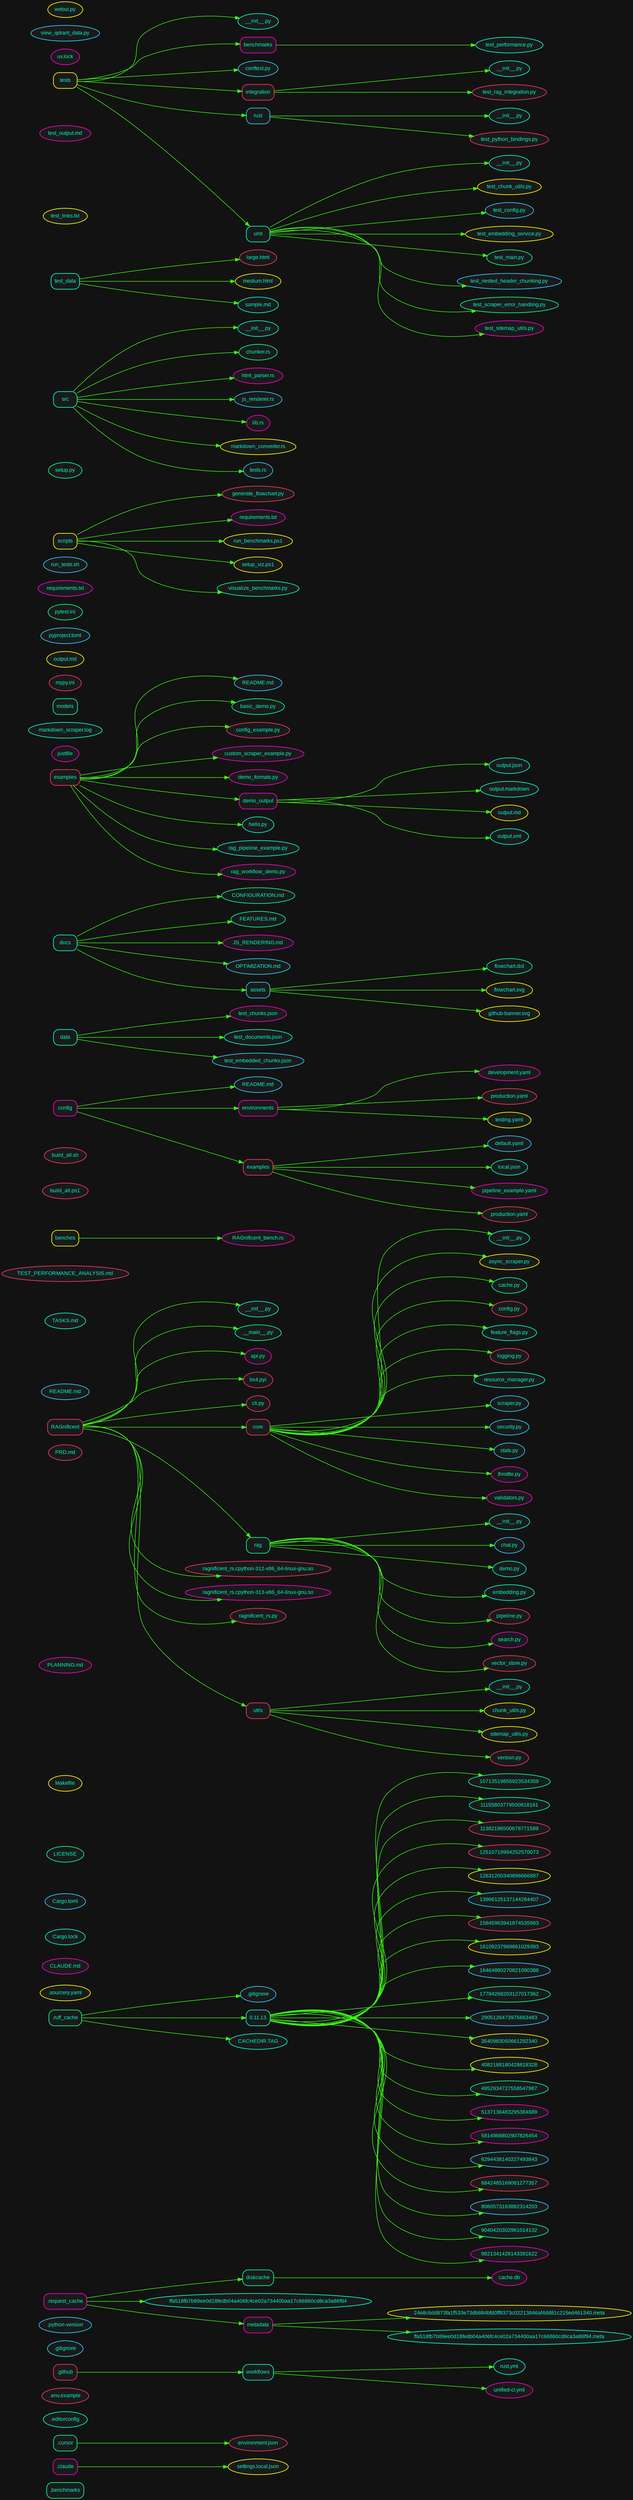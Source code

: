 digraph G {
rankdir=LR;
bgcolor="#121212";
fontname=Arial;
fontsize=12;
node [style="filled, rounded", fillcolor="#1a1a1a", fontcolor="#00ffcc", fontname=Arial, fontsize=12, penwidth=1.5, color="#00ff99"];
edge [color="#39ff14", penwidth=1.2];
node_d4411573b7 [label=".benchmarks", shape=box, color="#00ff99"];
node_65dd3097ff [label=".claude", shape=box, color="#ff00cc"];
node_8104f5e0b1 [label="settings.local.json", shape=ellipse, color="#ffff00"];
node_65dd3097ff -> node_8104f5e0b1;
node_f9ca409c02 [label=".cursor", shape=box, color="#00ff99"];
node_ad3a486432 [label="environment.json", shape=ellipse, color="#ff3366"];
node_f9ca409c02 -> node_ad3a486432;
node_3a3f3ff91a [label=".editorconfig", shape=ellipse, color="#00ffcc"];
node_1230930ef3 [label=".env.example", shape=ellipse, color="#ff3366"];
node_a6e4cc0298 [label=".github", shape=box, color="#ff3366"];
node_ad77f4dd82 [label="workflows", shape=box, color="#00ffcc"];
node_a6e4cc0298 -> node_ad77f4dd82;
node_d312e4ac0e [label="rust.yml", shape=ellipse, color="#00ffcc"];
node_ad77f4dd82 -> node_d312e4ac0e;
node_31a1ec364a [label="unified-ci.yml", shape=ellipse, color="#ff00cc"];
node_ad77f4dd82 -> node_31a1ec364a;
node_73e290f7a6 [label=".gitignore", shape=ellipse, color="#33ccff"];
node_2b1f4b8000 [label=".python-version", shape=ellipse, color="#33ccff"];
node_ff2cc39f3b [label=".request_cache", shape=box, color="#ff00cc"];
node_d127b6ca25 [label="diskcache", shape=box, color="#00ff99"];
node_ff2cc39f3b -> node_d127b6ca25;
node_04ad3f0b28 [label="cache.db", shape=ellipse, color="#ff00cc"];
node_d127b6ca25 -> node_04ad3f0b28;
node_9a99f94c66 [label="ffa518fb7b89ee0d18fedb04a406fc4ce02a734400aa17c66860cd8ca3a86f94", shape=ellipse, color="#00ffcc"];
node_ff2cc39f3b -> node_9a99f94c66;
node_48141cdbfe [label="metadata", shape=box, color="#ff00cc"];
node_ff2cc39f3b -> node_48141cdbfe;
node_c4e67323c8 [label="24e8c6dd873fa1f533e73db884bfd0ff8373c02213846af4dd81c215ed461340.meta", shape=ellipse, color="#ffff00"];
node_48141cdbfe -> node_c4e67323c8;
node_2aa68f2596 [label="ffa518fb7b89ee0d18fedb04a406fc4ce02a734400aa17c66860cd8ca3a86f94.meta", shape=ellipse, color="#00ffcc"];
node_48141cdbfe -> node_2aa68f2596;
node_10d37af90d [label=".ruff_cache", shape=box, color="#00ff99"];
node_46c8c54016 [label=".gitignore", shape=ellipse, color="#33ccff"];
node_10d37af90d -> node_46c8c54016;
node_f1f7d32405 [label="0.11.13", shape=box, color="#00ffcc"];
node_10d37af90d -> node_f1f7d32405;
node_dd021f71a5 [label="10713519855923534359", shape=ellipse, color="#00ff99"];
node_f1f7d32405 -> node_dd021f71a5;
node_3c56e96751 [label="11155803779500818161", shape=ellipse, color="#00ff99"];
node_f1f7d32405 -> node_3c56e96751;
node_7ba9ce7359 [label="11382196500678771589", shape=ellipse, color="#ff3366"];
node_f1f7d32405 -> node_7ba9ce7359;
node_92f05b0ba6 [label="12510719994252570073", shape=ellipse, color="#ff3366"];
node_f1f7d32405 -> node_92f05b0ba6;
node_3cc7e45611 [label="12631200340896666887", shape=ellipse, color="#ffff00"];
node_f1f7d32405 -> node_3cc7e45611;
node_b456c02557 [label="13966125137144284407", shape=ellipse, color="#33ccff"];
node_f1f7d32405 -> node_b456c02557;
node_e7ab51f656 [label="15845963941874535983", shape=ellipse, color="#ff3366"];
node_f1f7d32405 -> node_e7ab51f656;
node_9e2ea5d865 [label="16109237969661029393", shape=ellipse, color="#ffff00"];
node_f1f7d32405 -> node_9e2ea5d865;
node_884f13abd9 [label="16464860270821090388", shape=ellipse, color="#33ccff"];
node_f1f7d32405 -> node_884f13abd9;
node_42c6b2244f [label="17784268203127017362", shape=ellipse, color="#00ff99"];
node_f1f7d32405 -> node_42c6b2244f;
node_734fedc1d5 [label="2905126473975663483", shape=ellipse, color="#33ccff"];
node_f1f7d32405 -> node_734fedc1d5;
node_e2d4930441 [label="3540983050661292340", shape=ellipse, color="#ffff00"];
node_f1f7d32405 -> node_e2d4930441;
node_588c2feaf8 [label="4082188180428818328", shape=ellipse, color="#ffff00"];
node_f1f7d32405 -> node_588c2feaf8;
node_c2d9554f5f [label="4952934727558547987", shape=ellipse, color="#00ff99"];
node_f1f7d32405 -> node_c2d9554f5f;
node_85e74647e8 [label="5137136483295384689", shape=ellipse, color="#ff00cc"];
node_f1f7d32405 -> node_85e74647e8;
node_22208c1ae4 [label="5814968802907826454", shape=ellipse, color="#ff00cc"];
node_f1f7d32405 -> node_22208c1ae4;
node_e60cc6e276 [label="6294438140227493843", shape=ellipse, color="#33ccff"];
node_f1f7d32405 -> node_e60cc6e276;
node_94ff38dffe [label="6842485169081277357", shape=ellipse, color="#ff3366"];
node_f1f7d32405 -> node_94ff38dffe;
node_d049938ab9 [label="8060573163882314203", shape=ellipse, color="#33ccff"];
node_f1f7d32405 -> node_d049938ab9;
node_26317ddf61 [label="9040420302961014132", shape=ellipse, color="#00ff99"];
node_f1f7d32405 -> node_26317ddf61;
node_cde09b91bd [label="9821341426143391622", shape=ellipse, color="#ff00cc"];
node_f1f7d32405 -> node_cde09b91bd;
node_6502b2908c [label="CACHEDIR.TAG", shape=ellipse, color="#00ffcc"];
node_10d37af90d -> node_6502b2908c;
node_6058b115df [label=".sourcery.yaml", shape=ellipse, color="#ffff00"];
node_d9a0793145 [label="CLAUDE.md", shape=ellipse, color="#ff00cc"];
node_ed81b828ff [label="Cargo.lock", shape=ellipse, color="#00ffcc"];
node_e0be6cdf54 [label="Cargo.toml", shape=ellipse, color="#33ccff"];
node_ca78ca978b [label="LICENSE", shape=ellipse, color="#00ff99"];
node_6a0261c52a [label="Makefile", shape=ellipse, color="#ffff00"];
node_e2096a0d24 [label="PLANNING.md", shape=ellipse, color="#ff00cc"];
node_1c7278ba2a [label="PRD.md", shape=ellipse, color="#ff3366"];
node_7fc2646d8c [label="RAGnificent", shape=box, color="#ff3366"];
node_c12cd11971 [label="__init__.py", shape=ellipse, color="#00ffcc"];
node_7fc2646d8c -> node_c12cd11971;
node_05b6b0073b [label="__main__.py", shape=ellipse, color="#00ff99"];
node_7fc2646d8c -> node_05b6b0073b;
node_d3c69ebd15 [label="api.py", shape=ellipse, color="#ff00cc"];
node_7fc2646d8c -> node_d3c69ebd15;
node_53f9560029 [label="bs4.pyi", shape=ellipse, color="#ff3366"];
node_7fc2646d8c -> node_53f9560029;
node_043cb34fee [label="cli.py", shape=ellipse, color="#ff3366"];
node_7fc2646d8c -> node_043cb34fee;
node_53212f37d0 [label="core", shape=box, color="#ff3366"];
node_7fc2646d8c -> node_53212f37d0;
node_5c852e7596 [label="__init__.py", shape=ellipse, color="#00ffcc"];
node_53212f37d0 -> node_5c852e7596;
node_9d2c84a061 [label="async_scraper.py", shape=ellipse, color="#ffff00"];
node_53212f37d0 -> node_9d2c84a061;
node_fd7e244152 [label="cache.py", shape=ellipse, color="#00ff99"];
node_53212f37d0 -> node_fd7e244152;
node_1eb82be156 [label="config.py", shape=ellipse, color="#ff3366"];
node_53212f37d0 -> node_1eb82be156;
node_66c0ccbbba [label="feature_flags.py", shape=ellipse, color="#00ffcc"];
node_53212f37d0 -> node_66c0ccbbba;
node_f5ab1815d6 [label="logging.py", shape=ellipse, color="#ff3366"];
node_53212f37d0 -> node_f5ab1815d6;
node_79245874c9 [label="resource_manager.py", shape=ellipse, color="#00ffcc"];
node_53212f37d0 -> node_79245874c9;
node_b8f2380c2a [label="scraper.py", shape=ellipse, color="#33ccff"];
node_53212f37d0 -> node_b8f2380c2a;
node_0c8250a6f1 [label="security.py", shape=ellipse, color="#33ccff"];
node_53212f37d0 -> node_0c8250a6f1;
node_fcac28bfe9 [label="stats.py", shape=ellipse, color="#33ccff"];
node_53212f37d0 -> node_fcac28bfe9;
node_6b1b8e65a0 [label="throttle.py", shape=ellipse, color="#ff00cc"];
node_53212f37d0 -> node_6b1b8e65a0;
node_1014c6b381 [label="validators.py", shape=ellipse, color="#ff00cc"];
node_53212f37d0 -> node_1014c6b381;
node_bf95a37781 [label="rag", shape=box, color="#00ff99"];
node_7fc2646d8c -> node_bf95a37781;
node_233d62c6fc [label="__init__.py", shape=ellipse, color="#00ffcc"];
node_bf95a37781 -> node_233d62c6fc;
node_6d78a6efa2 [label="chat.py", shape=ellipse, color="#33ccff"];
node_bf95a37781 -> node_6d78a6efa2;
node_18809cdbee [label="demo.py", shape=ellipse, color="#00ffcc"];
node_bf95a37781 -> node_18809cdbee;
node_c0828cdde3 [label="embedding.py", shape=ellipse, color="#00ffcc"];
node_bf95a37781 -> node_c0828cdde3;
node_68631753de [label="pipeline.py", shape=ellipse, color="#ff3366"];
node_bf95a37781 -> node_68631753de;
node_d895c6fd62 [label="search.py", shape=ellipse, color="#ff00cc"];
node_bf95a37781 -> node_d895c6fd62;
node_d3171bcdd1 [label="vector_store.py", shape=ellipse, color="#ff3366"];
node_bf95a37781 -> node_d3171bcdd1;
node_08ab301d1d [label="ragnificent_rs.cpython-312-x86_64-linux-gnu.so", shape=ellipse, color="#ff3366"];
node_7fc2646d8c -> node_08ab301d1d;
node_2d6d81d696 [label="ragnificent_rs.cpython-313-x86_64-linux-gnu.so", shape=ellipse, color="#ff00cc"];
node_7fc2646d8c -> node_2d6d81d696;
node_b42fabef22 [label="ragnificent_rs.py", shape=ellipse, color="#ff3366"];
node_7fc2646d8c -> node_b42fabef22;
node_3400c272fa [label="utils", shape=box, color="#ff3366"];
node_7fc2646d8c -> node_3400c272fa;
node_b5f174bdd7 [label="__init__.py", shape=ellipse, color="#00ffcc"];
node_3400c272fa -> node_b5f174bdd7;
node_9e2d8baac5 [label="chunk_utils.py", shape=ellipse, color="#ffff00"];
node_3400c272fa -> node_9e2d8baac5;
node_96d7afedd5 [label="sitemap_utils.py", shape=ellipse, color="#ffff00"];
node_3400c272fa -> node_96d7afedd5;
node_3269c1fb45 [label="version.py", shape=ellipse, color="#ff3366"];
node_3400c272fa -> node_3269c1fb45;
node_96fa7332a9 [label="README.md", shape=ellipse, color="#33ccff"];
node_2b82fcca6b [label="TASKS.md", shape=ellipse, color="#00ffcc"];
node_39194a44e7 [label="TEST_PERFORMANCE_ANALYSIS.md", shape=ellipse, color="#ff3366"];
node_f4d07b9f66 [label="benches", shape=box, color="#ffff00"];
node_c4b02d045b [label="RAGnificent_bench.rs", shape=ellipse, color="#ff00cc"];
node_f4d07b9f66 -> node_c4b02d045b;
node_e7693effb9 [label="build_all.ps1", shape=ellipse, color="#ff3366"];
node_3ee2e239fe [label="build_all.sh", shape=ellipse, color="#ff3366"];
node_ac6d04e031 [label="config", shape=box, color="#ff00cc"];
node_3e60a72c96 [label="README.md", shape=ellipse, color="#33ccff"];
node_ac6d04e031 -> node_3e60a72c96;
node_66bf3fa1f2 [label="environments", shape=box, color="#ff00cc"];
node_ac6d04e031 -> node_66bf3fa1f2;
node_15e1678ef8 [label="development.yaml", shape=ellipse, color="#ff00cc"];
node_66bf3fa1f2 -> node_15e1678ef8;
node_272c37d31d [label="production.yaml", shape=ellipse, color="#ff3366"];
node_66bf3fa1f2 -> node_272c37d31d;
node_6e5bd41289 [label="testing.yaml", shape=ellipse, color="#ffff00"];
node_66bf3fa1f2 -> node_6e5bd41289;
node_ff97880a63 [label="examples", shape=box, color="#ff3366"];
node_ac6d04e031 -> node_ff97880a63;
node_66cef5d70a [label="default.yaml", shape=ellipse, color="#33ccff"];
node_ff97880a63 -> node_66cef5d70a;
node_c764c17a71 [label="local.json", shape=ellipse, color="#00ffcc"];
node_ff97880a63 -> node_c764c17a71;
node_9114201a9f [label="pipeline_example.yaml", shape=ellipse, color="#ff00cc"];
node_ff97880a63 -> node_9114201a9f;
node_b667c44b7c [label="production.yaml", shape=ellipse, color="#ff3366"];
node_ff97880a63 -> node_b667c44b7c;
node_f75874c53e [label="data", shape=box, color="#00ffcc"];
node_f032212c87 [label="test_chunks.json", shape=ellipse, color="#ff00cc"];
node_f75874c53e -> node_f032212c87;
node_3fc3b655aa [label="test_documents.json", shape=ellipse, color="#00ffcc"];
node_f75874c53e -> node_3fc3b655aa;
node_810680adaf [label="test_embedded_chunks.json", shape=ellipse, color="#33ccff"];
node_f75874c53e -> node_810680adaf;
node_05fedf5583 [label="docs", shape=box, color="#00ffcc"];
node_e1adc9a222 [label="CONFIGURATION.md", shape=ellipse, color="#00ff99"];
node_05fedf5583 -> node_e1adc9a222;
node_967e51f41e [label="FEATURES.md", shape=ellipse, color="#00ff99"];
node_05fedf5583 -> node_967e51f41e;
node_40560906fd [label="JS_RENDERING.md", shape=ellipse, color="#ff00cc"];
node_05fedf5583 -> node_40560906fd;
node_308b41305d [label="OPTIMIZATION.md", shape=ellipse, color="#33ccff"];
node_05fedf5583 -> node_308b41305d;
node_79ea6d6267 [label="assets", shape=box, color="#33ccff"];
node_05fedf5583 -> node_79ea6d6267;
node_b9b88c6285 [label="flowchart.dot", shape=ellipse, color="#00ff99"];
node_79ea6d6267 -> node_b9b88c6285;
node_208784fb02 [label="flowchart.svg", shape=ellipse, color="#ffff00"];
node_79ea6d6267 -> node_208784fb02;
node_1f4594289c [label="github-banner.svg", shape=ellipse, color="#ffff00"];
node_79ea6d6267 -> node_1f4594289c;
node_aa761a5d42 [label="examples", shape=box, color="#ff3366"];
node_3a6efe4edf [label="README.md", shape=ellipse, color="#33ccff"];
node_aa761a5d42 -> node_3a6efe4edf;
node_4274cecaa6 [label="basic_demo.py", shape=ellipse, color="#00ff99"];
node_aa761a5d42 -> node_4274cecaa6;
node_d4564601ff [label="config_example.py", shape=ellipse, color="#ff3366"];
node_aa761a5d42 -> node_d4564601ff;
node_f75af749bd [label="custom_scraper_example.py", shape=ellipse, color="#ff00cc"];
node_aa761a5d42 -> node_f75af749bd;
node_5c4ee9c45c [label="demo_formats.py", shape=ellipse, color="#ff00cc"];
node_aa761a5d42 -> node_5c4ee9c45c;
node_8afecc52cd [label="demo_output", shape=box, color="#ff00cc"];
node_aa761a5d42 -> node_8afecc52cd;
node_099cfe686f [label="output.json", shape=ellipse, color="#00ffcc"];
node_8afecc52cd -> node_099cfe686f;
node_8decca2457 [label="output.markdown", shape=ellipse, color="#00ffcc"];
node_8afecc52cd -> node_8decca2457;
node_be25765621 [label="output.md", shape=ellipse, color="#ffff00"];
node_8afecc52cd -> node_be25765621;
node_8a816b2ac9 [label="output.xml", shape=ellipse, color="#00ffcc"];
node_8afecc52cd -> node_8a816b2ac9;
node_7f50ce9759 [label="hello.py", shape=ellipse, color="#00ffcc"];
node_aa761a5d42 -> node_7f50ce9759;
node_453ff86e70 [label="rag_pipeline_example.py", shape=ellipse, color="#00ffcc"];
node_aa761a5d42 -> node_453ff86e70;
node_c622e76646 [label="rag_workflow_demo.py", shape=ellipse, color="#ff00cc"];
node_aa761a5d42 -> node_c622e76646;
node_492bee854d [label="justfile", shape=ellipse, color="#ff00cc"];
node_c0e00f367e [label="markdown_scraper.log", shape=ellipse, color="#00ffcc"];
node_2abf3f3d19 [label="models", shape=box, color="#00ff99"];
node_22e11cc05a [label="mypy.ini", shape=ellipse, color="#ff3366"];
node_e72aed1341 [label="output.md", shape=ellipse, color="#ffff00"];
node_ed6a25614e [label="pyproject.toml", shape=ellipse, color="#33ccff"];
node_394f594bf2 [label="pytest.ini", shape=ellipse, color="#00ff99"];
node_13d1daa6dc [label="requirements.txt", shape=ellipse, color="#ff00cc"];
node_ca8053af7c [label="run_tests.sh", shape=ellipse, color="#33ccff"];
node_8cef228636 [label="scripts", shape=box, color="#ffff00"];
node_324b46899b [label="generate_flowchart.py", shape=ellipse, color="#ff3366"];
node_8cef228636 -> node_324b46899b;
node_5dfc6ad9c0 [label="requirements.txt", shape=ellipse, color="#ff00cc"];
node_8cef228636 -> node_5dfc6ad9c0;
node_87aac7167b [label="run_benchmarks.ps1", shape=ellipse, color="#ffff00"];
node_8cef228636 -> node_87aac7167b;
node_54986e3752 [label="setup_viz.ps1", shape=ellipse, color="#ffff00"];
node_8cef228636 -> node_54986e3752;
node_65a800b293 [label="visualize_benchmarks.py", shape=ellipse, color="#00ff99"];
node_8cef228636 -> node_65a800b293;
node_c8659295b5 [label="setup.py", shape=ellipse, color="#00ff99"];
node_3680331a39 [label="src", shape=box, color="#00ffcc"];
node_6b40da3362 [label="__init__.py", shape=ellipse, color="#00ffcc"];
node_3680331a39 -> node_6b40da3362;
node_6e84aaae5e [label="chunker.rs", shape=ellipse, color="#00ff99"];
node_3680331a39 -> node_6e84aaae5e;
node_d00ef44d8a [label="html_parser.rs", shape=ellipse, color="#ff00cc"];
node_3680331a39 -> node_d00ef44d8a;
node_30476683df [label="js_renderer.rs", shape=ellipse, color="#33ccff"];
node_3680331a39 -> node_30476683df;
node_7940545ad4 [label="lib.rs", shape=ellipse, color="#ff00cc"];
node_3680331a39 -> node_7940545ad4;
node_e93270817e [label="markdown_converter.rs", shape=ellipse, color="#ffff00"];
node_3680331a39 -> node_e93270817e;
node_e3687f778f [label="tests.rs", shape=ellipse, color="#33ccff"];
node_3680331a39 -> node_e3687f778f;
node_747854fb93 [label="test_data", shape=box, color="#00ffcc"];
node_68b2ab85cf [label="large.html", shape=ellipse, color="#ff3366"];
node_747854fb93 -> node_68b2ab85cf;
node_ea850d641d [label="medium.html", shape=ellipse, color="#ffff00"];
node_747854fb93 -> node_ea850d641d;
node_89d5309cd9 [label="sample.md", shape=ellipse, color="#00ffcc"];
node_747854fb93 -> node_89d5309cd9;
node_0687c800d9 [label="test_links.txt", shape=ellipse, color="#ffff00"];
node_7350d52235 [label="test_output.md", shape=ellipse, color="#ff00cc"];
node_395008082c [label="tests", shape=box, color="#ffff00"];
node_cb6e15ec14 [label="__init__.py", shape=ellipse, color="#00ffcc"];
node_395008082c -> node_cb6e15ec14;
node_8d05cff39b [label="benchmarks", shape=box, color="#ff00cc"];
node_395008082c -> node_8d05cff39b;
node_f180106dc6 [label="test_performance.py", shape=ellipse, color="#00ffcc"];
node_8d05cff39b -> node_f180106dc6;
node_6564d7358f [label="conftest.py", shape=ellipse, color="#33ccff"];
node_395008082c -> node_6564d7358f;
node_42019b94e6 [label="integration", shape=box, color="#ff3366"];
node_395008082c -> node_42019b94e6;
node_5d4ec5eb8d [label="__init__.py", shape=ellipse, color="#00ffcc"];
node_42019b94e6 -> node_5d4ec5eb8d;
node_371a858ad0 [label="test_rag_integration.py", shape=ellipse, color="#ff3366"];
node_42019b94e6 -> node_371a858ad0;
node_421f5f7ac4 [label="rust", shape=box, color="#33ccff"];
node_395008082c -> node_421f5f7ac4;
node_29400084a7 [label="__init__.py", shape=ellipse, color="#00ffcc"];
node_421f5f7ac4 -> node_29400084a7;
node_035865dd39 [label="test_python_bindings.py", shape=ellipse, color="#ff3366"];
node_421f5f7ac4 -> node_035865dd39;
node_d735685b0a [label="unit", shape=box, color="#00ffcc"];
node_395008082c -> node_d735685b0a;
node_ab3fc08ea3 [label="__init__.py", shape=ellipse, color="#00ffcc"];
node_d735685b0a -> node_ab3fc08ea3;
node_58c93f2669 [label="test_chunk_utils.py", shape=ellipse, color="#ffff00"];
node_d735685b0a -> node_58c93f2669;
node_396b18e72f [label="test_config.py", shape=ellipse, color="#33ccff"];
node_d735685b0a -> node_396b18e72f;
node_54b80fd8d0 [label="test_embedding_service.py", shape=ellipse, color="#ffff00"];
node_d735685b0a -> node_54b80fd8d0;
node_42296e8020 [label="test_main.py", shape=ellipse, color="#00ff99"];
node_d735685b0a -> node_42296e8020;
node_17c9480109 [label="test_nested_header_chunking.py", shape=ellipse, color="#33ccff"];
node_d735685b0a -> node_17c9480109;
node_8f3dbb8216 [label="test_scraper_error_handling.py", shape=ellipse, color="#00ff99"];
node_d735685b0a -> node_8f3dbb8216;
node_8eb921a9f2 [label="test_sitemap_utils.py", shape=ellipse, color="#ff00cc"];
node_d735685b0a -> node_8eb921a9f2;
node_0b94cb3255 [label="uv.lock", shape=ellipse, color="#ff00cc"];
node_266e77d899 [label="view_qdrant_data.py", shape=ellipse, color="#33ccff"];
node_a68e8c413c [label="webui.py", shape=ellipse, color="#ffff00"];
}

